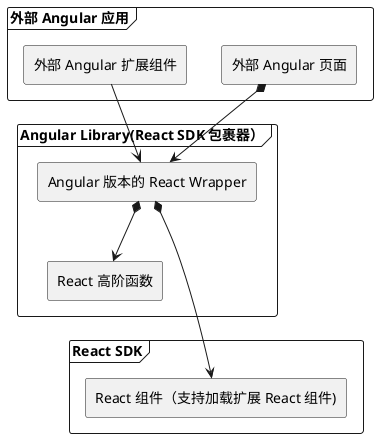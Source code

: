 @startuml mechanism
skinparam componentStyle rectangle

frame "外部 Angular 应用" {
  [外部 Angular 页面]
  [外部 Angular 扩展组件]
}

frame "Angular Library(React SDK 包裹器）" {
  [Angular 版本的 React Wrapper]
  [React 高阶函数]
}

frame "React SDK"  {
  [React 组件（支持加载扩展 React 组件)]
}

[外部 Angular 页面] *-down-> [Angular 版本的 React Wrapper]
[外部 Angular 扩展组件] -down-> [Angular 版本的 React Wrapper]
[Angular 版本的 React Wrapper] *-down--> [React 组件（支持加载扩展 React 组件)]
[Angular 版本的 React Wrapper] *--> [React 高阶函数]
@enduml
